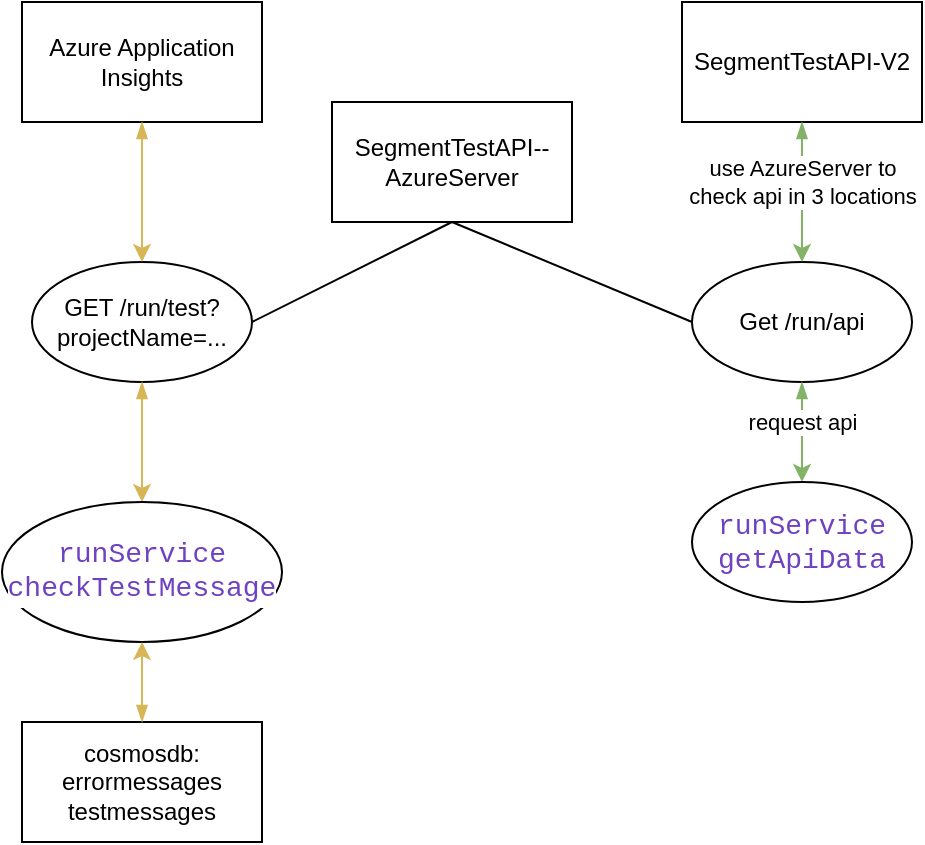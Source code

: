 <mxfile version="20.6.0" type="github">
  <diagram id="VuqIn1j-NX3XL-rteJBP" name="Page-1">
    <mxGraphModel dx="899" dy="538" grid="1" gridSize="10" guides="1" tooltips="1" connect="1" arrows="1" fold="1" page="1" pageScale="1" pageWidth="850" pageHeight="1100" math="0" shadow="0">
      <root>
        <mxCell id="0" />
        <mxCell id="1" parent="0" />
        <mxCell id="d23jx_JjnTftPRl26lCg-1" value="SegmentTestAPI--AzureServer" style="rounded=0;whiteSpace=wrap;html=1;" parent="1" vertex="1">
          <mxGeometry x="330" y="160" width="120" height="60" as="geometry" />
        </mxCell>
        <mxCell id="9blAbufQynS0PyvFg4JM-1" value="GET /run/test?projectName=..." style="ellipse;whiteSpace=wrap;html=1;" vertex="1" parent="1">
          <mxGeometry x="180" y="240" width="110" height="60" as="geometry" />
        </mxCell>
        <mxCell id="9blAbufQynS0PyvFg4JM-2" value="Get /run/api" style="ellipse;whiteSpace=wrap;html=1;" vertex="1" parent="1">
          <mxGeometry x="510" y="240" width="110" height="60" as="geometry" />
        </mxCell>
        <mxCell id="9blAbufQynS0PyvFg4JM-3" value="Azure Application Insights" style="rounded=0;whiteSpace=wrap;html=1;" vertex="1" parent="1">
          <mxGeometry x="175" y="110" width="120" height="60" as="geometry" />
        </mxCell>
        <mxCell id="9blAbufQynS0PyvFg4JM-4" value="SegmentTestAPI-V2" style="rounded=0;whiteSpace=wrap;html=1;" vertex="1" parent="1">
          <mxGeometry x="505" y="110" width="120" height="60" as="geometry" />
        </mxCell>
        <mxCell id="9blAbufQynS0PyvFg4JM-6" value="cosmosdb:&lt;br&gt;errormessages&lt;br&gt;testmessages" style="rounded=0;whiteSpace=wrap;html=1;" vertex="1" parent="1">
          <mxGeometry x="175" y="470" width="120" height="60" as="geometry" />
        </mxCell>
        <mxCell id="9blAbufQynS0PyvFg4JM-7" value="" style="endArrow=none;html=1;rounded=0;exitX=1;exitY=0.5;exitDx=0;exitDy=0;entryX=0.5;entryY=1;entryDx=0;entryDy=0;" edge="1" parent="1" source="9blAbufQynS0PyvFg4JM-1" target="d23jx_JjnTftPRl26lCg-1">
          <mxGeometry width="50" height="50" relative="1" as="geometry">
            <mxPoint x="400" y="370" as="sourcePoint" />
            <mxPoint x="450" y="320" as="targetPoint" />
          </mxGeometry>
        </mxCell>
        <mxCell id="9blAbufQynS0PyvFg4JM-8" value="" style="endArrow=none;html=1;rounded=0;exitX=0;exitY=0.5;exitDx=0;exitDy=0;" edge="1" parent="1" source="9blAbufQynS0PyvFg4JM-2">
          <mxGeometry width="50" height="50" relative="1" as="geometry">
            <mxPoint x="390" y="290" as="sourcePoint" />
            <mxPoint x="390" y="220" as="targetPoint" />
          </mxGeometry>
        </mxCell>
        <mxCell id="9blAbufQynS0PyvFg4JM-9" value="" style="endArrow=classic;html=1;rounded=0;fillColor=#fff2cc;strokeColor=#d6b656;exitX=0.5;exitY=1;exitDx=0;exitDy=0;startArrow=blockThin;startFill=1;" edge="1" parent="1" source="9blAbufQynS0PyvFg4JM-3" target="9blAbufQynS0PyvFg4JM-1">
          <mxGeometry width="50" height="50" relative="1" as="geometry">
            <mxPoint x="220" y="360" as="sourcePoint" />
            <mxPoint x="180" y="270" as="targetPoint" />
          </mxGeometry>
        </mxCell>
        <mxCell id="9blAbufQynS0PyvFg4JM-10" value="" style="endArrow=classic;html=1;rounded=0;fillColor=#fff2cc;strokeColor=#d6b656;exitX=0.5;exitY=1;exitDx=0;exitDy=0;entryX=0.5;entryY=0;entryDx=0;entryDy=0;startArrow=blockThin;startFill=1;" edge="1" parent="1" source="9blAbufQynS0PyvFg4JM-1" target="9blAbufQynS0PyvFg4JM-15">
          <mxGeometry width="50" height="50" relative="1" as="geometry">
            <mxPoint x="245" y="370" as="sourcePoint" />
            <mxPoint x="340" y="320" as="targetPoint" />
          </mxGeometry>
        </mxCell>
        <mxCell id="9blAbufQynS0PyvFg4JM-13" value="" style="endArrow=classic;html=1;rounded=0;entryX=0.5;entryY=0;entryDx=0;entryDy=0;fillColor=#d5e8d4;strokeColor=#82b366;exitX=0.5;exitY=1;exitDx=0;exitDy=0;startArrow=blockThin;startFill=1;" edge="1" parent="1" source="9blAbufQynS0PyvFg4JM-4" target="9blAbufQynS0PyvFg4JM-2">
          <mxGeometry width="50" height="50" relative="1" as="geometry">
            <mxPoint x="560" y="360" as="sourcePoint" />
            <mxPoint x="610" y="310" as="targetPoint" />
          </mxGeometry>
        </mxCell>
        <mxCell id="9blAbufQynS0PyvFg4JM-18" value="use AzureServer to &lt;br&gt;check api in 3 locations" style="edgeLabel;html=1;align=center;verticalAlign=middle;resizable=0;points=[];" vertex="1" connectable="0" parent="9blAbufQynS0PyvFg4JM-13">
          <mxGeometry x="-0.395" y="1" relative="1" as="geometry">
            <mxPoint x="-1" y="9" as="offset" />
          </mxGeometry>
        </mxCell>
        <mxCell id="9blAbufQynS0PyvFg4JM-14" value="" style="endArrow=classic;html=1;rounded=0;exitX=0.5;exitY=1;exitDx=0;exitDy=0;fillColor=#d5e8d4;strokeColor=#82b366;startArrow=blockThin;startFill=1;" edge="1" parent="1" source="9blAbufQynS0PyvFg4JM-2">
          <mxGeometry width="50" height="50" relative="1" as="geometry">
            <mxPoint x="575" y="370" as="sourcePoint" />
            <mxPoint x="565" y="350" as="targetPoint" />
          </mxGeometry>
        </mxCell>
        <mxCell id="9blAbufQynS0PyvFg4JM-19" value="request api" style="edgeLabel;html=1;align=center;verticalAlign=middle;resizable=0;points=[];" vertex="1" connectable="0" parent="9blAbufQynS0PyvFg4JM-14">
          <mxGeometry x="-0.534" y="-2" relative="1" as="geometry">
            <mxPoint x="2" y="8" as="offset" />
          </mxGeometry>
        </mxCell>
        <mxCell id="9blAbufQynS0PyvFg4JM-15" value="&lt;span style=&quot;color: rgb(111, 66, 193); font-family: Consolas, &amp;quot;Courier New&amp;quot;, monospace; font-size: 14px; background-color: rgb(255, 255, 255);&quot;&gt;runService&lt;/span&gt;&lt;br style=&quot;color: rgb(111, 66, 193); font-family: Consolas, &amp;quot;Courier New&amp;quot;, monospace; font-size: 14px;&quot;&gt;&lt;div style=&quot;color: rgb(36, 41, 46); background-color: rgb(255, 255, 255); font-family: Consolas, &amp;quot;Courier New&amp;quot;, monospace; font-size: 14px; line-height: 19px;&quot;&gt;&lt;span style=&quot;color: #6f42c1;&quot;&gt;checkTestMessage&lt;/span&gt;&lt;/div&gt;" style="ellipse;whiteSpace=wrap;html=1;" vertex="1" parent="1">
          <mxGeometry x="165" y="360" width="140" height="70" as="geometry" />
        </mxCell>
        <mxCell id="9blAbufQynS0PyvFg4JM-16" value="&lt;span style=&quot;color: rgb(111, 66, 193); background-color: rgb(255, 255, 255); font-family: Consolas, &amp;quot;Courier New&amp;quot;, monospace; font-size: 14px;&quot;&gt;runService&lt;br&gt;getApiData&lt;/span&gt;" style="ellipse;whiteSpace=wrap;html=1;" vertex="1" parent="1">
          <mxGeometry x="510" y="350" width="110" height="60" as="geometry" />
        </mxCell>
        <mxCell id="9blAbufQynS0PyvFg4JM-20" value="" style="endArrow=classic;html=1;rounded=0;fillColor=#fff2cc;strokeColor=#d6b656;exitX=0.5;exitY=0;exitDx=0;exitDy=0;startArrow=blockThin;startFill=1;entryX=0.5;entryY=1;entryDx=0;entryDy=0;" edge="1" parent="1" source="9blAbufQynS0PyvFg4JM-6" target="9blAbufQynS0PyvFg4JM-15">
          <mxGeometry width="50" height="50" relative="1" as="geometry">
            <mxPoint x="245" y="310" as="sourcePoint" />
            <mxPoint x="245" y="440" as="targetPoint" />
          </mxGeometry>
        </mxCell>
      </root>
    </mxGraphModel>
  </diagram>
</mxfile>
